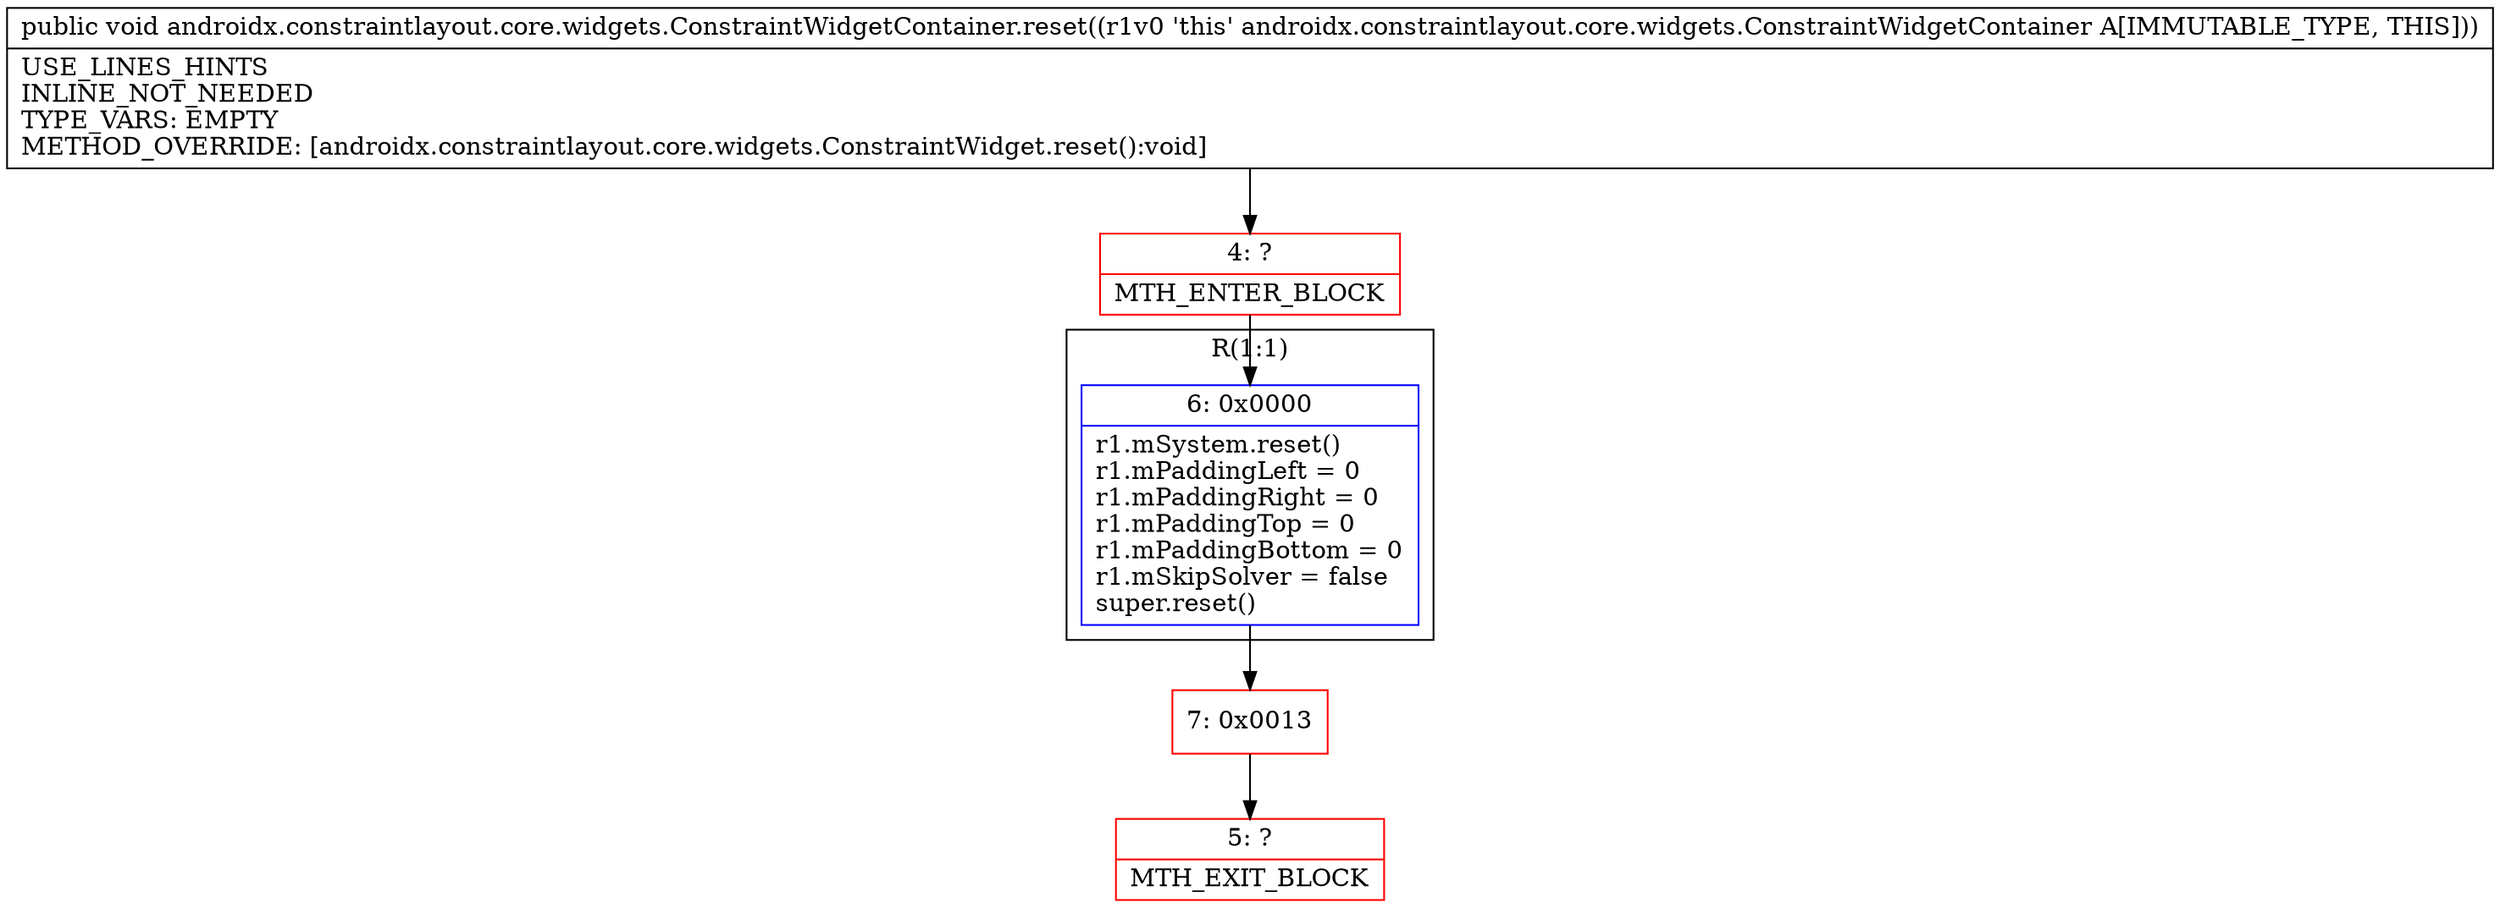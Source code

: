 digraph "CFG forandroidx.constraintlayout.core.widgets.ConstraintWidgetContainer.reset()V" {
subgraph cluster_Region_145347652 {
label = "R(1:1)";
node [shape=record,color=blue];
Node_6 [shape=record,label="{6\:\ 0x0000|r1.mSystem.reset()\lr1.mPaddingLeft = 0\lr1.mPaddingRight = 0\lr1.mPaddingTop = 0\lr1.mPaddingBottom = 0\lr1.mSkipSolver = false\lsuper.reset()\l}"];
}
Node_4 [shape=record,color=red,label="{4\:\ ?|MTH_ENTER_BLOCK\l}"];
Node_7 [shape=record,color=red,label="{7\:\ 0x0013}"];
Node_5 [shape=record,color=red,label="{5\:\ ?|MTH_EXIT_BLOCK\l}"];
MethodNode[shape=record,label="{public void androidx.constraintlayout.core.widgets.ConstraintWidgetContainer.reset((r1v0 'this' androidx.constraintlayout.core.widgets.ConstraintWidgetContainer A[IMMUTABLE_TYPE, THIS]))  | USE_LINES_HINTS\lINLINE_NOT_NEEDED\lTYPE_VARS: EMPTY\lMETHOD_OVERRIDE: [androidx.constraintlayout.core.widgets.ConstraintWidget.reset():void]\l}"];
MethodNode -> Node_4;Node_6 -> Node_7;
Node_4 -> Node_6;
Node_7 -> Node_5;
}

